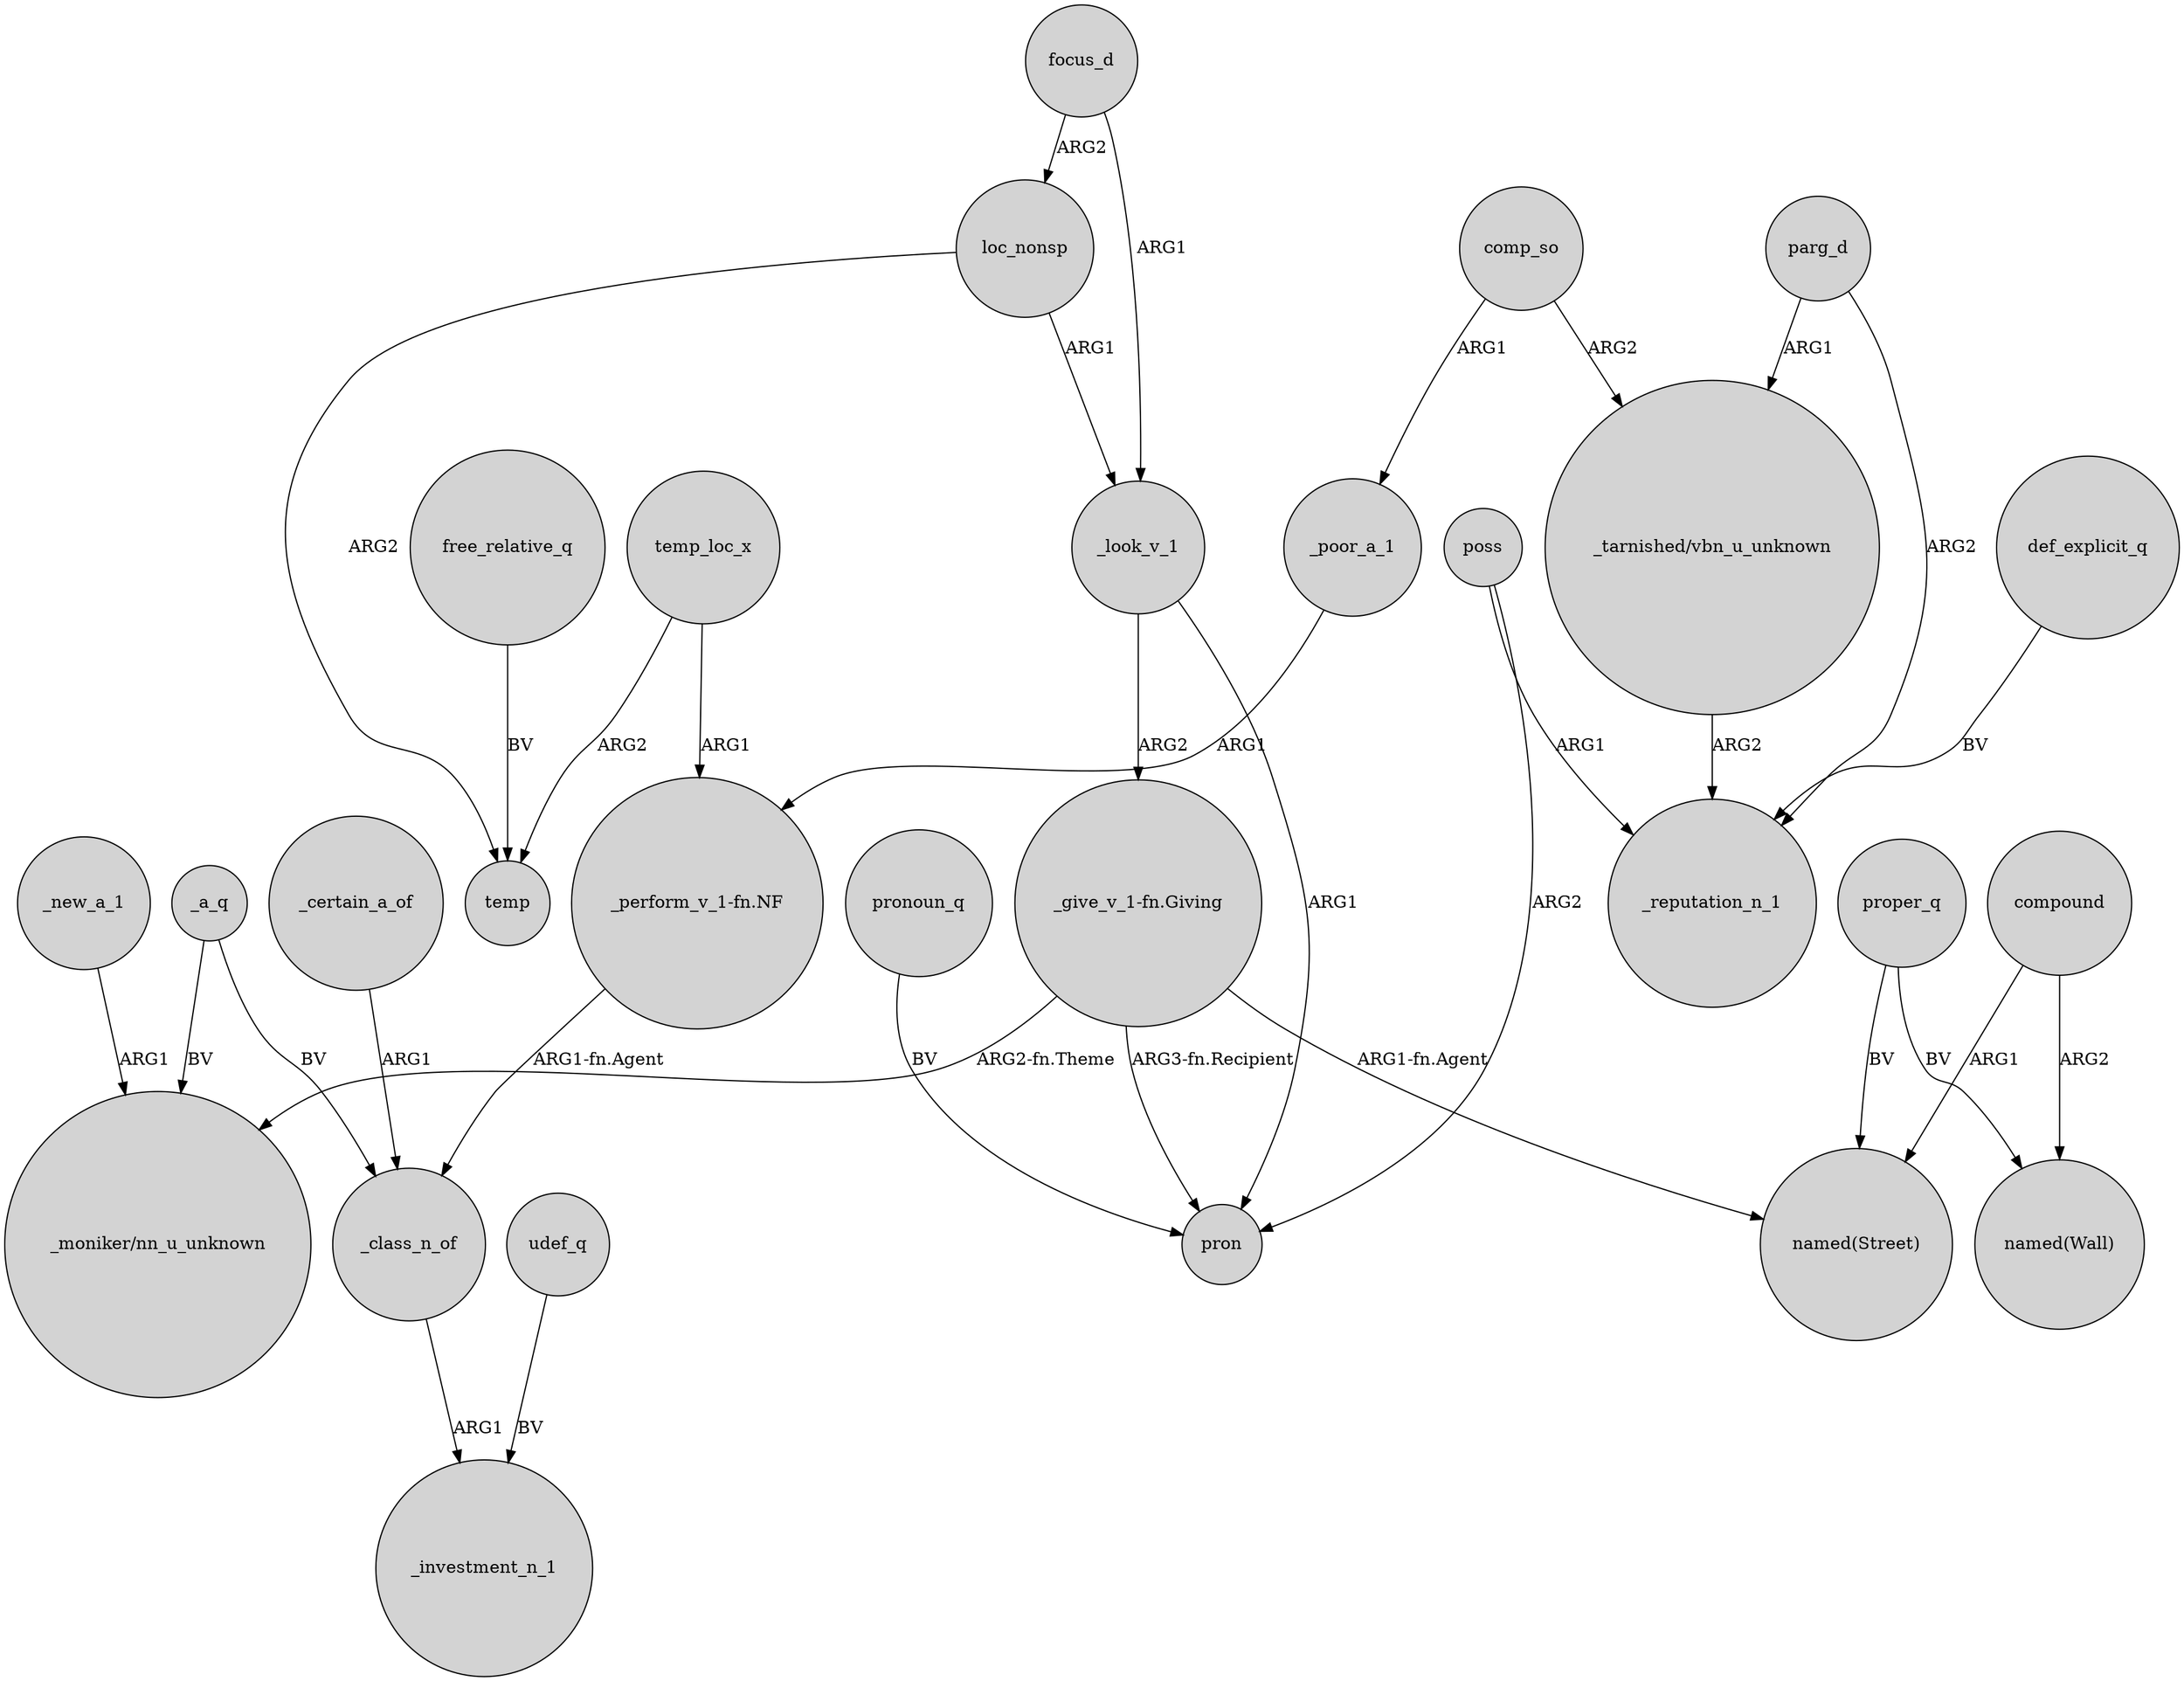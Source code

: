 digraph {
	node [shape=circle style=filled]
	focus_d -> loc_nonsp [label=ARG2]
	"_give_v_1-fn.Giving" -> "_moniker/nn_u_unknown" [label="ARG2-fn.Theme"]
	"_tarnished/vbn_u_unknown" -> _reputation_n_1 [label=ARG2]
	poss -> pron [label=ARG2]
	_look_v_1 -> "_give_v_1-fn.Giving" [label=ARG2]
	compound -> "named(Street)" [label=ARG1]
	focus_d -> _look_v_1 [label=ARG1]
	proper_q -> "named(Wall)" [label=BV]
	def_explicit_q -> _reputation_n_1 [label=BV]
	_a_q -> _class_n_of [label=BV]
	_new_a_1 -> "_moniker/nn_u_unknown" [label=ARG1]
	parg_d -> "_tarnished/vbn_u_unknown" [label=ARG1]
	_a_q -> "_moniker/nn_u_unknown" [label=BV]
	poss -> _reputation_n_1 [label=ARG1]
	_look_v_1 -> pron [label=ARG1]
	"_give_v_1-fn.Giving" -> "named(Street)" [label="ARG1-fn.Agent"]
	"_perform_v_1-fn.NF" -> _class_n_of [label="ARG1-fn.Agent"]
	proper_q -> "named(Street)" [label=BV]
	pronoun_q -> pron [label=BV]
	_certain_a_of -> _class_n_of [label=ARG1]
	temp_loc_x -> temp [label=ARG2]
	loc_nonsp -> temp [label=ARG2]
	compound -> "named(Wall)" [label=ARG2]
	_class_n_of -> _investment_n_1 [label=ARG1]
	parg_d -> _reputation_n_1 [label=ARG2]
	udef_q -> _investment_n_1 [label=BV]
	temp_loc_x -> "_perform_v_1-fn.NF" [label=ARG1]
	_poor_a_1 -> "_perform_v_1-fn.NF" [label=ARG1]
	loc_nonsp -> _look_v_1 [label=ARG1]
	comp_so -> _poor_a_1 [label=ARG1]
	free_relative_q -> temp [label=BV]
	"_give_v_1-fn.Giving" -> pron [label="ARG3-fn.Recipient"]
	comp_so -> "_tarnished/vbn_u_unknown" [label=ARG2]
}
